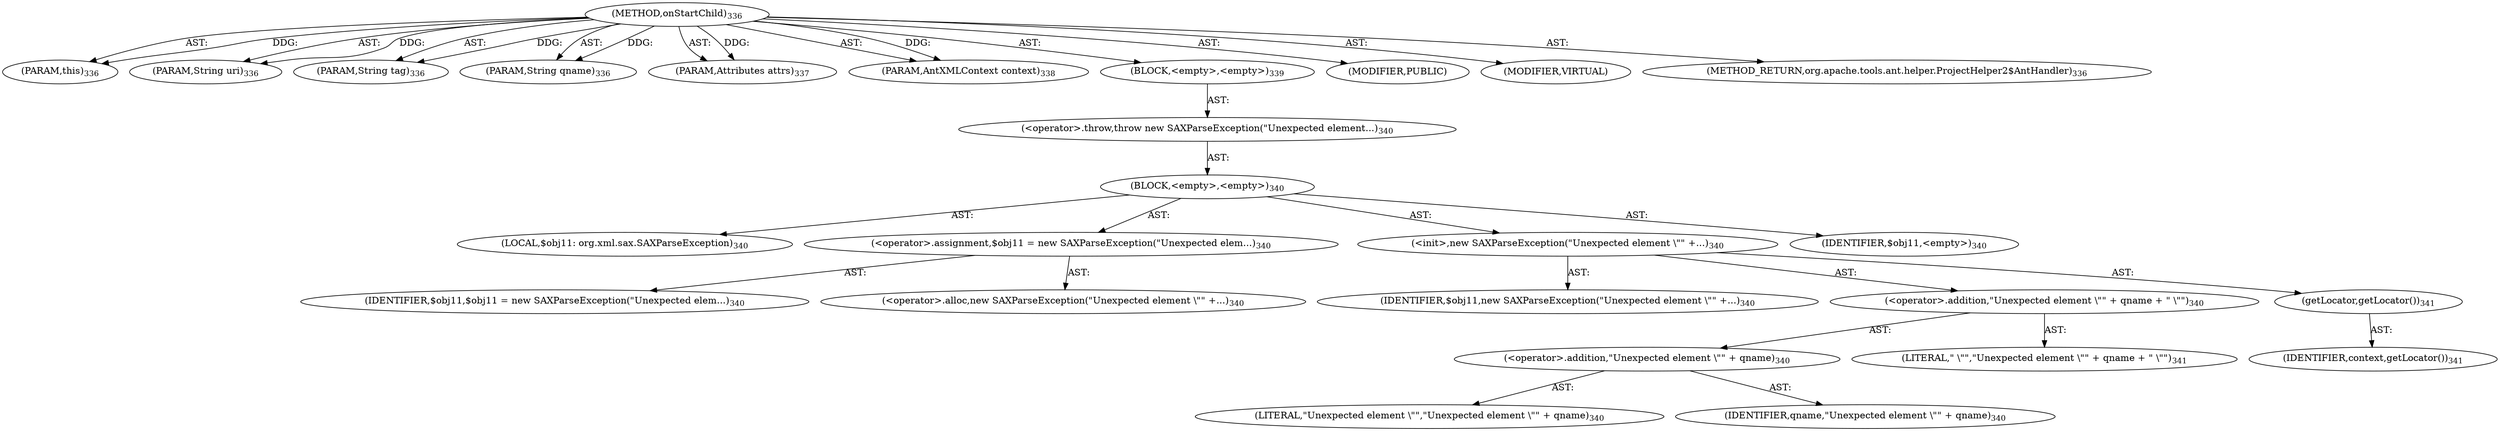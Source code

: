 digraph "onStartChild" {  
"111669149700" [label = <(METHOD,onStartChild)<SUB>336</SUB>> ]
"115964117009" [label = <(PARAM,this)<SUB>336</SUB>> ]
"115964117010" [label = <(PARAM,String uri)<SUB>336</SUB>> ]
"115964117011" [label = <(PARAM,String tag)<SUB>336</SUB>> ]
"115964117012" [label = <(PARAM,String qname)<SUB>336</SUB>> ]
"115964117013" [label = <(PARAM,Attributes attrs)<SUB>337</SUB>> ]
"115964117014" [label = <(PARAM,AntXMLContext context)<SUB>338</SUB>> ]
"25769803818" [label = <(BLOCK,&lt;empty&gt;,&lt;empty&gt;)<SUB>339</SUB>> ]
"30064771260" [label = <(&lt;operator&gt;.throw,throw new SAXParseException(&quot;Unexpected element...)<SUB>340</SUB>> ]
"25769803819" [label = <(BLOCK,&lt;empty&gt;,&lt;empty&gt;)<SUB>340</SUB>> ]
"94489280542" [label = <(LOCAL,$obj11: org.xml.sax.SAXParseException)<SUB>340</SUB>> ]
"30064771261" [label = <(&lt;operator&gt;.assignment,$obj11 = new SAXParseException(&quot;Unexpected elem...)<SUB>340</SUB>> ]
"68719476917" [label = <(IDENTIFIER,$obj11,$obj11 = new SAXParseException(&quot;Unexpected elem...)<SUB>340</SUB>> ]
"30064771262" [label = <(&lt;operator&gt;.alloc,new SAXParseException(&quot;Unexpected element \&quot;&quot; +...)<SUB>340</SUB>> ]
"30064771263" [label = <(&lt;init&gt;,new SAXParseException(&quot;Unexpected element \&quot;&quot; +...)<SUB>340</SUB>> ]
"68719476918" [label = <(IDENTIFIER,$obj11,new SAXParseException(&quot;Unexpected element \&quot;&quot; +...)<SUB>340</SUB>> ]
"30064771264" [label = <(&lt;operator&gt;.addition,&quot;Unexpected element \&quot;&quot; + qname + &quot; \&quot;&quot;)<SUB>340</SUB>> ]
"30064771265" [label = <(&lt;operator&gt;.addition,&quot;Unexpected element \&quot;&quot; + qname)<SUB>340</SUB>> ]
"90194313247" [label = <(LITERAL,&quot;Unexpected element \&quot;&quot;,&quot;Unexpected element \&quot;&quot; + qname)<SUB>340</SUB>> ]
"68719476919" [label = <(IDENTIFIER,qname,&quot;Unexpected element \&quot;&quot; + qname)<SUB>340</SUB>> ]
"90194313248" [label = <(LITERAL,&quot; \&quot;&quot;,&quot;Unexpected element \&quot;&quot; + qname + &quot; \&quot;&quot;)<SUB>341</SUB>> ]
"30064771266" [label = <(getLocator,getLocator())<SUB>341</SUB>> ]
"68719476920" [label = <(IDENTIFIER,context,getLocator())<SUB>341</SUB>> ]
"68719476921" [label = <(IDENTIFIER,$obj11,&lt;empty&gt;)<SUB>340</SUB>> ]
"133143986194" [label = <(MODIFIER,PUBLIC)> ]
"133143986195" [label = <(MODIFIER,VIRTUAL)> ]
"128849018884" [label = <(METHOD_RETURN,org.apache.tools.ant.helper.ProjectHelper2$AntHandler)<SUB>336</SUB>> ]
  "111669149700" -> "115964117009"  [ label = "AST: "] 
  "111669149700" -> "115964117010"  [ label = "AST: "] 
  "111669149700" -> "115964117011"  [ label = "AST: "] 
  "111669149700" -> "115964117012"  [ label = "AST: "] 
  "111669149700" -> "115964117013"  [ label = "AST: "] 
  "111669149700" -> "115964117014"  [ label = "AST: "] 
  "111669149700" -> "25769803818"  [ label = "AST: "] 
  "111669149700" -> "133143986194"  [ label = "AST: "] 
  "111669149700" -> "133143986195"  [ label = "AST: "] 
  "111669149700" -> "128849018884"  [ label = "AST: "] 
  "25769803818" -> "30064771260"  [ label = "AST: "] 
  "30064771260" -> "25769803819"  [ label = "AST: "] 
  "25769803819" -> "94489280542"  [ label = "AST: "] 
  "25769803819" -> "30064771261"  [ label = "AST: "] 
  "25769803819" -> "30064771263"  [ label = "AST: "] 
  "25769803819" -> "68719476921"  [ label = "AST: "] 
  "30064771261" -> "68719476917"  [ label = "AST: "] 
  "30064771261" -> "30064771262"  [ label = "AST: "] 
  "30064771263" -> "68719476918"  [ label = "AST: "] 
  "30064771263" -> "30064771264"  [ label = "AST: "] 
  "30064771263" -> "30064771266"  [ label = "AST: "] 
  "30064771264" -> "30064771265"  [ label = "AST: "] 
  "30064771264" -> "90194313248"  [ label = "AST: "] 
  "30064771265" -> "90194313247"  [ label = "AST: "] 
  "30064771265" -> "68719476919"  [ label = "AST: "] 
  "30064771266" -> "68719476920"  [ label = "AST: "] 
  "111669149700" -> "115964117009"  [ label = "DDG: "] 
  "111669149700" -> "115964117010"  [ label = "DDG: "] 
  "111669149700" -> "115964117011"  [ label = "DDG: "] 
  "111669149700" -> "115964117012"  [ label = "DDG: "] 
  "111669149700" -> "115964117013"  [ label = "DDG: "] 
  "111669149700" -> "115964117014"  [ label = "DDG: "] 
}
